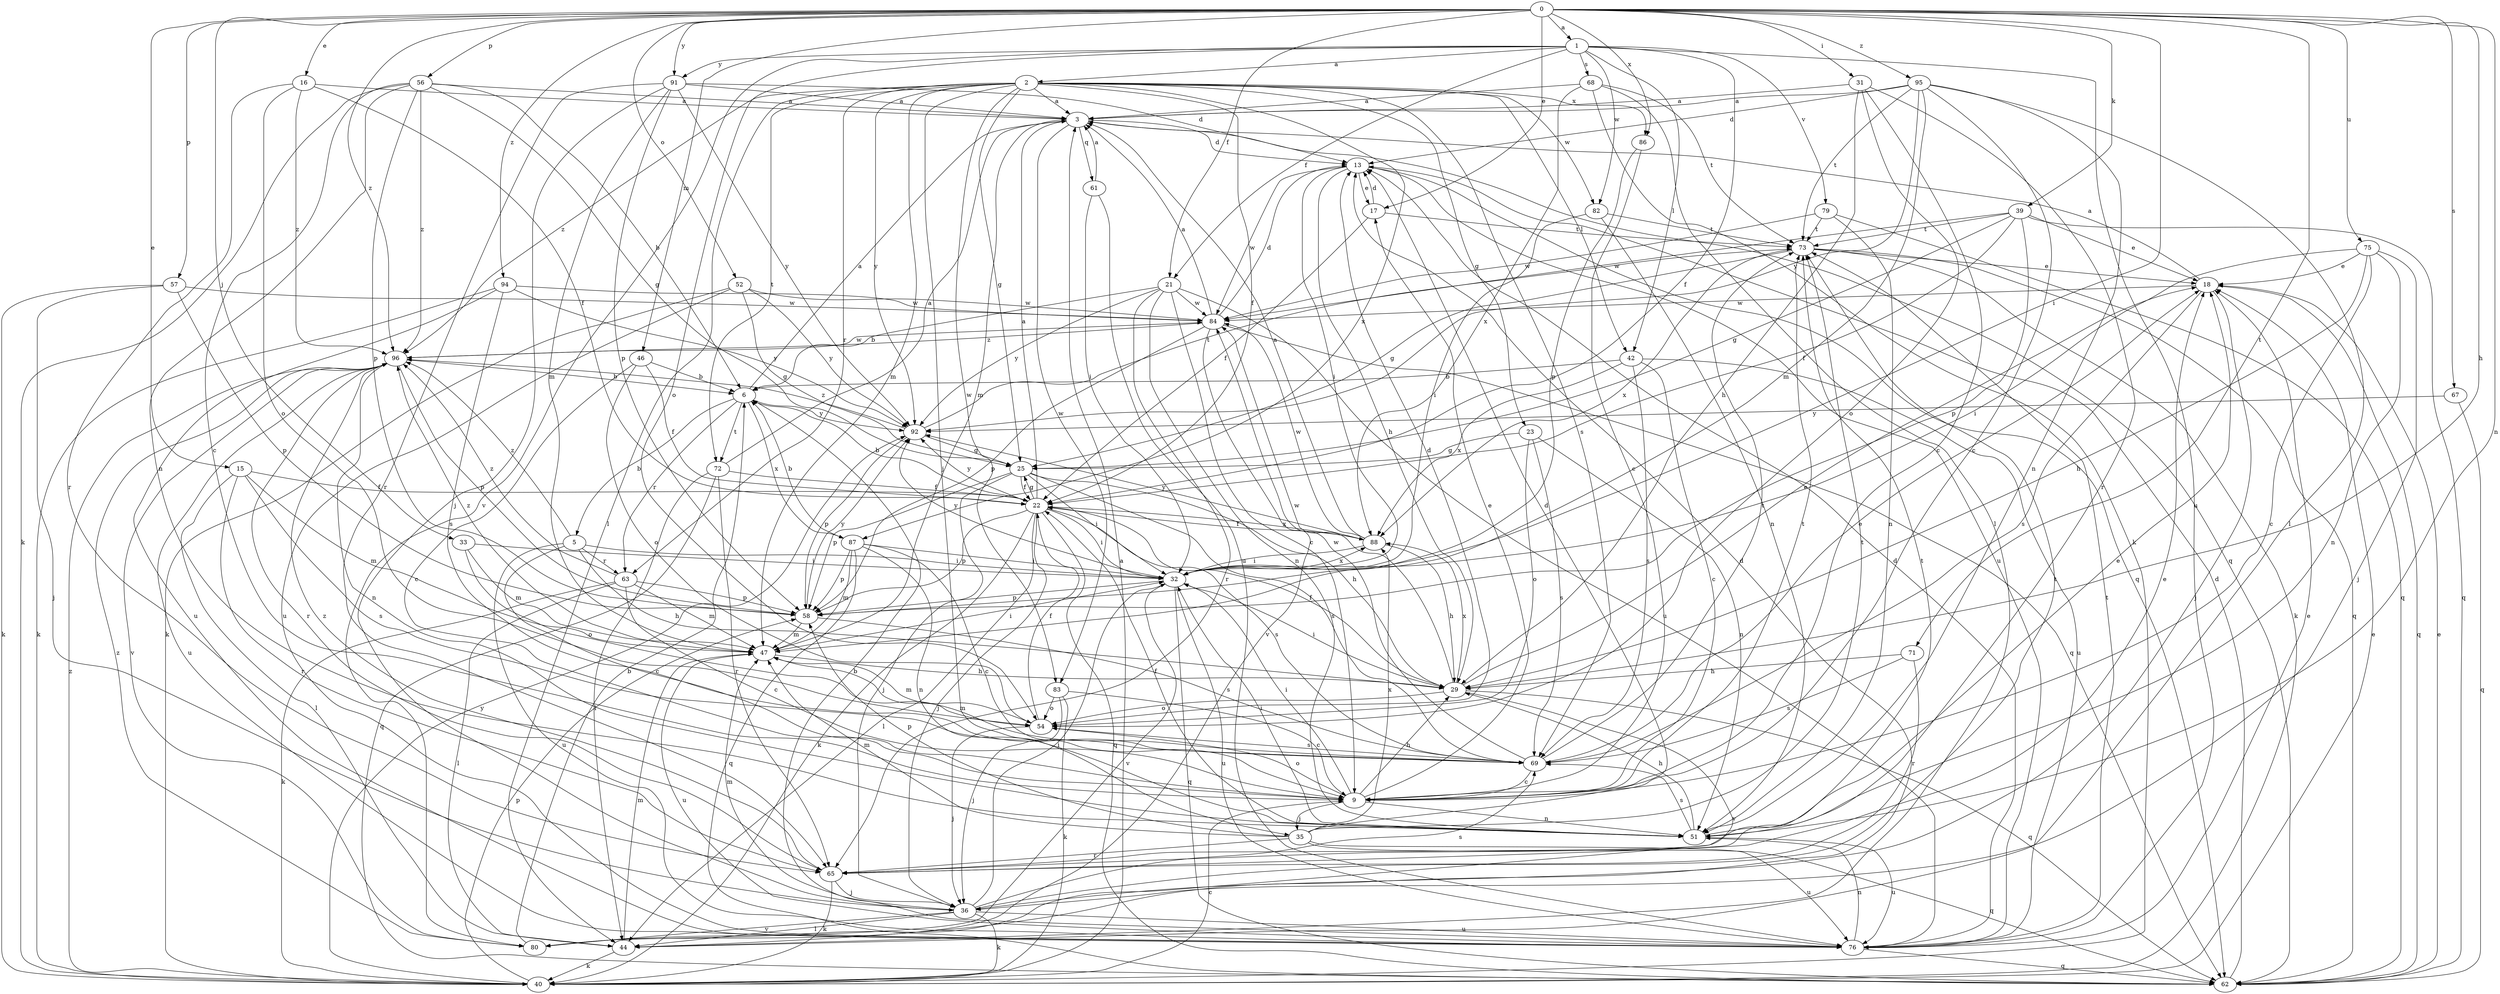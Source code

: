 strict digraph  {
0;
1;
2;
3;
5;
6;
9;
13;
15;
16;
17;
18;
21;
22;
23;
25;
29;
31;
32;
33;
35;
36;
39;
40;
42;
44;
46;
47;
51;
52;
54;
56;
57;
58;
61;
62;
63;
65;
67;
68;
69;
71;
72;
73;
75;
76;
79;
80;
82;
83;
84;
86;
87;
88;
91;
92;
94;
95;
96;
0 -> 1  [label=a];
0 -> 15  [label=e];
0 -> 16  [label=e];
0 -> 17  [label=e];
0 -> 21  [label=f];
0 -> 29  [label=h];
0 -> 31  [label=i];
0 -> 32  [label=i];
0 -> 33  [label=j];
0 -> 39  [label=k];
0 -> 46  [label=m];
0 -> 51  [label=n];
0 -> 52  [label=o];
0 -> 56  [label=p];
0 -> 57  [label=p];
0 -> 67  [label=s];
0 -> 71  [label=t];
0 -> 75  [label=u];
0 -> 86  [label=x];
0 -> 91  [label=y];
0 -> 94  [label=z];
0 -> 95  [label=z];
0 -> 96  [label=z];
1 -> 2  [label=a];
1 -> 21  [label=f];
1 -> 22  [label=f];
1 -> 42  [label=l];
1 -> 54  [label=o];
1 -> 68  [label=s];
1 -> 76  [label=u];
1 -> 79  [label=v];
1 -> 80  [label=v];
1 -> 82  [label=w];
1 -> 91  [label=y];
2 -> 3  [label=a];
2 -> 22  [label=f];
2 -> 23  [label=g];
2 -> 25  [label=g];
2 -> 35  [label=j];
2 -> 42  [label=l];
2 -> 44  [label=l];
2 -> 47  [label=m];
2 -> 63  [label=r];
2 -> 69  [label=s];
2 -> 72  [label=t];
2 -> 82  [label=w];
2 -> 83  [label=w];
2 -> 86  [label=x];
2 -> 87  [label=x];
2 -> 92  [label=y];
2 -> 96  [label=z];
3 -> 13  [label=d];
3 -> 47  [label=m];
3 -> 61  [label=q];
3 -> 62  [label=q];
3 -> 83  [label=w];
5 -> 9  [label=c];
5 -> 29  [label=h];
5 -> 32  [label=i];
5 -> 63  [label=r];
5 -> 76  [label=u];
5 -> 96  [label=z];
6 -> 3  [label=a];
6 -> 5  [label=b];
6 -> 63  [label=r];
6 -> 72  [label=t];
6 -> 87  [label=x];
6 -> 92  [label=y];
9 -> 17  [label=e];
9 -> 29  [label=h];
9 -> 32  [label=i];
9 -> 35  [label=j];
9 -> 51  [label=n];
9 -> 54  [label=o];
9 -> 73  [label=t];
13 -> 17  [label=e];
13 -> 29  [label=h];
13 -> 32  [label=i];
13 -> 62  [label=q];
13 -> 76  [label=u];
13 -> 84  [label=w];
15 -> 22  [label=f];
15 -> 44  [label=l];
15 -> 47  [label=m];
15 -> 65  [label=r];
15 -> 69  [label=s];
16 -> 3  [label=a];
16 -> 22  [label=f];
16 -> 54  [label=o];
16 -> 65  [label=r];
16 -> 96  [label=z];
17 -> 13  [label=d];
17 -> 22  [label=f];
17 -> 73  [label=t];
18 -> 3  [label=a];
18 -> 36  [label=j];
18 -> 62  [label=q];
18 -> 69  [label=s];
18 -> 84  [label=w];
21 -> 6  [label=b];
21 -> 9  [label=c];
21 -> 51  [label=n];
21 -> 65  [label=r];
21 -> 76  [label=u];
21 -> 84  [label=w];
21 -> 92  [label=y];
22 -> 3  [label=a];
22 -> 6  [label=b];
22 -> 25  [label=g];
22 -> 32  [label=i];
22 -> 36  [label=j];
22 -> 40  [label=k];
22 -> 44  [label=l];
22 -> 58  [label=p];
22 -> 62  [label=q];
22 -> 69  [label=s];
22 -> 88  [label=x];
22 -> 92  [label=y];
23 -> 25  [label=g];
23 -> 51  [label=n];
23 -> 54  [label=o];
23 -> 69  [label=s];
25 -> 22  [label=f];
25 -> 29  [label=h];
25 -> 32  [label=i];
25 -> 36  [label=j];
25 -> 58  [label=p];
25 -> 69  [label=s];
29 -> 18  [label=e];
29 -> 22  [label=f];
29 -> 32  [label=i];
29 -> 54  [label=o];
29 -> 62  [label=q];
29 -> 80  [label=v];
29 -> 84  [label=w];
29 -> 88  [label=x];
31 -> 3  [label=a];
31 -> 9  [label=c];
31 -> 29  [label=h];
31 -> 54  [label=o];
31 -> 65  [label=r];
32 -> 58  [label=p];
32 -> 62  [label=q];
32 -> 76  [label=u];
32 -> 80  [label=v];
32 -> 88  [label=x];
32 -> 92  [label=y];
33 -> 32  [label=i];
33 -> 47  [label=m];
33 -> 54  [label=o];
35 -> 13  [label=d];
35 -> 47  [label=m];
35 -> 58  [label=p];
35 -> 62  [label=q];
35 -> 65  [label=r];
35 -> 73  [label=t];
35 -> 76  [label=u];
35 -> 88  [label=x];
36 -> 32  [label=i];
36 -> 40  [label=k];
36 -> 44  [label=l];
36 -> 47  [label=m];
36 -> 69  [label=s];
36 -> 73  [label=t];
36 -> 76  [label=u];
36 -> 80  [label=v];
39 -> 18  [label=e];
39 -> 22  [label=f];
39 -> 25  [label=g];
39 -> 58  [label=p];
39 -> 62  [label=q];
39 -> 73  [label=t];
39 -> 84  [label=w];
40 -> 3  [label=a];
40 -> 9  [label=c];
40 -> 18  [label=e];
40 -> 58  [label=p];
40 -> 92  [label=y];
40 -> 96  [label=z];
42 -> 6  [label=b];
42 -> 9  [label=c];
42 -> 69  [label=s];
42 -> 76  [label=u];
42 -> 88  [label=x];
44 -> 13  [label=d];
44 -> 40  [label=k];
44 -> 47  [label=m];
46 -> 6  [label=b];
46 -> 9  [label=c];
46 -> 22  [label=f];
46 -> 54  [label=o];
47 -> 29  [label=h];
47 -> 32  [label=i];
47 -> 76  [label=u];
47 -> 96  [label=z];
51 -> 18  [label=e];
51 -> 22  [label=f];
51 -> 29  [label=h];
51 -> 32  [label=i];
51 -> 69  [label=s];
51 -> 76  [label=u];
52 -> 25  [label=g];
52 -> 40  [label=k];
52 -> 76  [label=u];
52 -> 84  [label=w];
52 -> 92  [label=y];
54 -> 13  [label=d];
54 -> 22  [label=f];
54 -> 36  [label=j];
54 -> 47  [label=m];
54 -> 69  [label=s];
56 -> 3  [label=a];
56 -> 6  [label=b];
56 -> 9  [label=c];
56 -> 25  [label=g];
56 -> 40  [label=k];
56 -> 51  [label=n];
56 -> 58  [label=p];
56 -> 96  [label=z];
57 -> 36  [label=j];
57 -> 40  [label=k];
57 -> 58  [label=p];
57 -> 84  [label=w];
58 -> 47  [label=m];
58 -> 69  [label=s];
58 -> 92  [label=y];
61 -> 3  [label=a];
61 -> 32  [label=i];
61 -> 76  [label=u];
62 -> 13  [label=d];
62 -> 18  [label=e];
63 -> 9  [label=c];
63 -> 40  [label=k];
63 -> 44  [label=l];
63 -> 47  [label=m];
63 -> 58  [label=p];
63 -> 96  [label=z];
65 -> 18  [label=e];
65 -> 36  [label=j];
65 -> 40  [label=k];
65 -> 73  [label=t];
65 -> 96  [label=z];
67 -> 62  [label=q];
67 -> 92  [label=y];
68 -> 3  [label=a];
68 -> 40  [label=k];
68 -> 44  [label=l];
68 -> 73  [label=t];
68 -> 88  [label=x];
69 -> 9  [label=c];
69 -> 18  [label=e];
69 -> 47  [label=m];
69 -> 73  [label=t];
69 -> 84  [label=w];
71 -> 29  [label=h];
71 -> 65  [label=r];
71 -> 69  [label=s];
72 -> 3  [label=a];
72 -> 22  [label=f];
72 -> 44  [label=l];
72 -> 62  [label=q];
72 -> 65  [label=r];
73 -> 18  [label=e];
73 -> 25  [label=g];
73 -> 40  [label=k];
73 -> 62  [label=q];
73 -> 88  [label=x];
75 -> 9  [label=c];
75 -> 18  [label=e];
75 -> 29  [label=h];
75 -> 32  [label=i];
75 -> 36  [label=j];
75 -> 51  [label=n];
76 -> 6  [label=b];
76 -> 13  [label=d];
76 -> 18  [label=e];
76 -> 51  [label=n];
76 -> 62  [label=q];
76 -> 73  [label=t];
79 -> 51  [label=n];
79 -> 62  [label=q];
79 -> 73  [label=t];
79 -> 84  [label=w];
80 -> 6  [label=b];
80 -> 96  [label=z];
82 -> 32  [label=i];
82 -> 51  [label=n];
82 -> 73  [label=t];
83 -> 9  [label=c];
83 -> 36  [label=j];
83 -> 40  [label=k];
83 -> 54  [label=o];
84 -> 3  [label=a];
84 -> 13  [label=d];
84 -> 58  [label=p];
84 -> 62  [label=q];
84 -> 80  [label=v];
84 -> 96  [label=z];
86 -> 9  [label=c];
86 -> 58  [label=p];
87 -> 6  [label=b];
87 -> 9  [label=c];
87 -> 32  [label=i];
87 -> 47  [label=m];
87 -> 51  [label=n];
87 -> 58  [label=p];
87 -> 62  [label=q];
88 -> 3  [label=a];
88 -> 22  [label=f];
88 -> 29  [label=h];
88 -> 32  [label=i];
88 -> 84  [label=w];
88 -> 92  [label=y];
91 -> 3  [label=a];
91 -> 13  [label=d];
91 -> 36  [label=j];
91 -> 47  [label=m];
91 -> 58  [label=p];
91 -> 65  [label=r];
91 -> 92  [label=y];
92 -> 25  [label=g];
92 -> 58  [label=p];
92 -> 73  [label=t];
92 -> 96  [label=z];
94 -> 40  [label=k];
94 -> 69  [label=s];
94 -> 76  [label=u];
94 -> 84  [label=w];
94 -> 92  [label=y];
95 -> 3  [label=a];
95 -> 9  [label=c];
95 -> 13  [label=d];
95 -> 44  [label=l];
95 -> 47  [label=m];
95 -> 51  [label=n];
95 -> 73  [label=t];
95 -> 92  [label=y];
96 -> 6  [label=b];
96 -> 51  [label=n];
96 -> 58  [label=p];
96 -> 65  [label=r];
96 -> 76  [label=u];
96 -> 80  [label=v];
96 -> 84  [label=w];
}

